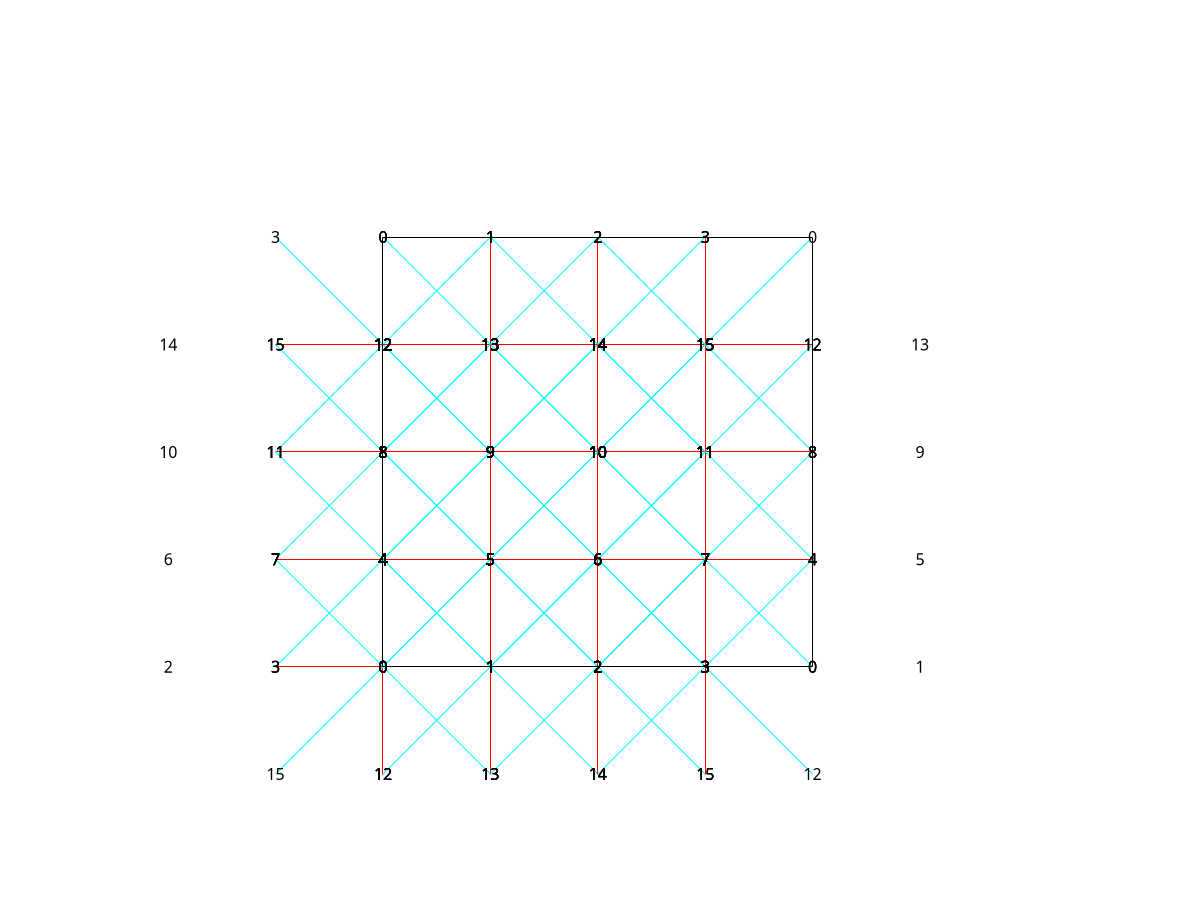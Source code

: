 #set terminal pdf color enhanced \
#dashed dl 1.0 size 20.0cm, 20.0cm 
#set output "lattice.pdf"
set xrange [-2.000000: 6.000000]
set yrange [-2.000000: 6.000000]
set size square
unset key
unset tics
unset border
set style line 1 lc 1 lt 1
set style line 2 lc 5 lt 1
set style line 3 lc 0 lt 1
set arrow from 0.000000, 0.000000 to 4.000000, 0.000000 nohead front ls 3
set arrow from 4.000000, 0.000000 to 4.000000, 4.000000 nohead front ls 3
set arrow from 4.000000, 4.000000 to 0.000000, 4.000000 nohead front ls 3
set arrow from 0.000000, 4.000000 to 0.000000, 0.000000 nohead front ls 3
set label "0" at 0.000000, 0.000000 center front
set label "3" at -1.000000, 0.000000 center front
set arrow from 0.000000, 0.000000 to -1.000000, 0.000000 nohead ls 1
set label "0" at 0.000000, 0.000000 center front
set label "1" at 1.000000, 0.000000 center front
set arrow from 0.000000, 0.000000 to 1.000000, 0.000000 nohead ls 1
set label "0" at 0.000000, 0.000000 center front
set label "12" at 0.000000, -1.000000 center front
set arrow from 0.000000, 0.000000 to 0.000000, -1.000000 nohead ls 1
set label "0" at 0.000000, 0.000000 center front
set label "4" at 0.000000, 1.000000 center front
set arrow from 0.000000, 0.000000 to 0.000000, 1.000000 nohead ls 1
set label "0" at 0.000000, 0.000000 center front
set label "15" at -1.000000, -1.000000 center front
set arrow from 0.000000, 0.000000 to -1.000000, -1.000000 nohead ls 2
set label "0" at 0.000000, 0.000000 center front
set label "5" at 1.000000, 1.000000 center front
set arrow from 0.000000, 0.000000 to 1.000000, 1.000000 nohead ls 2
set label "0" at 0.000000, 0.000000 center front
set label "7" at -1.000000, 1.000000 center front
set arrow from 0.000000, 0.000000 to -1.000000, 1.000000 nohead ls 2
set label "0" at 0.000000, 0.000000 center front
set label "13" at 1.000000, -1.000000 center front
set arrow from 0.000000, 0.000000 to 1.000000, -1.000000 nohead ls 2
set label "0" at 0.000000, 0.000000 center front
set label "2" at -2.000000, 0.000000 center front
set label "0" at 0.000000, 0.000000 center front
set label "2" at 2.000000, 0.000000 center front
set label "0" at 0.000000, 0.000000 center front
set label "12" at 0.000000, -1.000000 center front
set label "0" at 0.000000, 0.000000 center front
set label "4" at 0.000000, 1.000000 center front
set label "1" at 1.000000, 0.000000 center front
set label "0" at 0.000000, 0.000000 center front
set arrow from 1.000000, 0.000000 to 0.000000, 0.000000 nohead ls 1
set label "1" at 1.000000, 0.000000 center front
set label "2" at 2.000000, 0.000000 center front
set arrow from 1.000000, 0.000000 to 2.000000, 0.000000 nohead ls 1
set label "1" at 1.000000, 0.000000 center front
set label "13" at 1.000000, -1.000000 center front
set arrow from 1.000000, 0.000000 to 1.000000, -1.000000 nohead ls 1
set label "1" at 1.000000, 0.000000 center front
set label "5" at 1.000000, 1.000000 center front
set arrow from 1.000000, 0.000000 to 1.000000, 1.000000 nohead ls 1
set label "1" at 1.000000, 0.000000 center front
set label "12" at 0.000000, -1.000000 center front
set arrow from 1.000000, 0.000000 to 0.000000, -1.000000 nohead ls 2
set label "1" at 1.000000, 0.000000 center front
set label "6" at 2.000000, 1.000000 center front
set arrow from 1.000000, 0.000000 to 2.000000, 1.000000 nohead ls 2
set label "1" at 1.000000, 0.000000 center front
set label "4" at 0.000000, 1.000000 center front
set arrow from 1.000000, 0.000000 to 0.000000, 1.000000 nohead ls 2
set label "1" at 1.000000, 0.000000 center front
set label "14" at 2.000000, -1.000000 center front
set arrow from 1.000000, 0.000000 to 2.000000, -1.000000 nohead ls 2
set label "1" at 1.000000, 0.000000 center front
set label "3" at -1.000000, 0.000000 center front
set label "1" at 1.000000, 0.000000 center front
set label "3" at 3.000000, 0.000000 center front
set label "1" at 1.000000, 0.000000 center front
set label "13" at 1.000000, -1.000000 center front
set label "1" at 1.000000, 0.000000 center front
set label "5" at 1.000000, 1.000000 center front
set label "2" at 2.000000, 0.000000 center front
set label "1" at 1.000000, 0.000000 center front
set arrow from 2.000000, 0.000000 to 1.000000, 0.000000 nohead ls 1
set label "2" at 2.000000, 0.000000 center front
set label "3" at 3.000000, 0.000000 center front
set arrow from 2.000000, 0.000000 to 3.000000, 0.000000 nohead ls 1
set label "2" at 2.000000, 0.000000 center front
set label "14" at 2.000000, -1.000000 center front
set arrow from 2.000000, 0.000000 to 2.000000, -1.000000 nohead ls 1
set label "2" at 2.000000, 0.000000 center front
set label "6" at 2.000000, 1.000000 center front
set arrow from 2.000000, 0.000000 to 2.000000, 1.000000 nohead ls 1
set label "2" at 2.000000, 0.000000 center front
set label "13" at 1.000000, -1.000000 center front
set arrow from 2.000000, 0.000000 to 1.000000, -1.000000 nohead ls 2
set label "2" at 2.000000, 0.000000 center front
set label "7" at 3.000000, 1.000000 center front
set arrow from 2.000000, 0.000000 to 3.000000, 1.000000 nohead ls 2
set label "2" at 2.000000, 0.000000 center front
set label "5" at 1.000000, 1.000000 center front
set arrow from 2.000000, 0.000000 to 1.000000, 1.000000 nohead ls 2
set label "2" at 2.000000, 0.000000 center front
set label "15" at 3.000000, -1.000000 center front
set arrow from 2.000000, 0.000000 to 3.000000, -1.000000 nohead ls 2
set label "2" at 2.000000, 0.000000 center front
set label "0" at 0.000000, 0.000000 center front
set label "2" at 2.000000, 0.000000 center front
set label "0" at 4.000000, 0.000000 center front
set label "2" at 2.000000, 0.000000 center front
set label "14" at 2.000000, -1.000000 center front
set label "2" at 2.000000, 0.000000 center front
set label "6" at 2.000000, 1.000000 center front
set label "3" at 3.000000, 0.000000 center front
set label "2" at 2.000000, 0.000000 center front
set arrow from 3.000000, 0.000000 to 2.000000, 0.000000 nohead ls 1
set label "3" at 3.000000, 0.000000 center front
set label "0" at 4.000000, 0.000000 center front
set arrow from 3.000000, 0.000000 to 4.000000, 0.000000 nohead ls 1
set label "3" at 3.000000, 0.000000 center front
set label "15" at 3.000000, -1.000000 center front
set arrow from 3.000000, 0.000000 to 3.000000, -1.000000 nohead ls 1
set label "3" at 3.000000, 0.000000 center front
set label "7" at 3.000000, 1.000000 center front
set arrow from 3.000000, 0.000000 to 3.000000, 1.000000 nohead ls 1
set label "3" at 3.000000, 0.000000 center front
set label "14" at 2.000000, -1.000000 center front
set arrow from 3.000000, 0.000000 to 2.000000, -1.000000 nohead ls 2
set label "3" at 3.000000, 0.000000 center front
set label "4" at 4.000000, 1.000000 center front
set arrow from 3.000000, 0.000000 to 4.000000, 1.000000 nohead ls 2
set label "3" at 3.000000, 0.000000 center front
set label "6" at 2.000000, 1.000000 center front
set arrow from 3.000000, 0.000000 to 2.000000, 1.000000 nohead ls 2
set label "3" at 3.000000, 0.000000 center front
set label "12" at 4.000000, -1.000000 center front
set arrow from 3.000000, 0.000000 to 4.000000, -1.000000 nohead ls 2
set label "3" at 3.000000, 0.000000 center front
set label "1" at 1.000000, 0.000000 center front
set label "3" at 3.000000, 0.000000 center front
set label "1" at 5.000000, 0.000000 center front
set label "3" at 3.000000, 0.000000 center front
set label "15" at 3.000000, -1.000000 center front
set label "3" at 3.000000, 0.000000 center front
set label "7" at 3.000000, 1.000000 center front
set label "4" at 0.000000, 1.000000 center front
set label "7" at -1.000000, 1.000000 center front
set arrow from 0.000000, 1.000000 to -1.000000, 1.000000 nohead ls 1
set label "4" at 0.000000, 1.000000 center front
set label "5" at 1.000000, 1.000000 center front
set arrow from 0.000000, 1.000000 to 1.000000, 1.000000 nohead ls 1
set label "4" at 0.000000, 1.000000 center front
set label "0" at 0.000000, 0.000000 center front
set arrow from 0.000000, 1.000000 to 0.000000, 0.000000 nohead ls 1
set label "4" at 0.000000, 1.000000 center front
set label "8" at 0.000000, 2.000000 center front
set arrow from 0.000000, 1.000000 to 0.000000, 2.000000 nohead ls 1
set label "4" at 0.000000, 1.000000 center front
set label "3" at -1.000000, 0.000000 center front
set arrow from 0.000000, 1.000000 to -1.000000, 0.000000 nohead ls 2
set label "4" at 0.000000, 1.000000 center front
set label "9" at 1.000000, 2.000000 center front
set arrow from 0.000000, 1.000000 to 1.000000, 2.000000 nohead ls 2
set label "4" at 0.000000, 1.000000 center front
set label "11" at -1.000000, 2.000000 center front
set arrow from 0.000000, 1.000000 to -1.000000, 2.000000 nohead ls 2
set label "4" at 0.000000, 1.000000 center front
set label "1" at 1.000000, 0.000000 center front
set arrow from 0.000000, 1.000000 to 1.000000, 0.000000 nohead ls 2
set label "4" at 0.000000, 1.000000 center front
set label "6" at -2.000000, 1.000000 center front
set label "4" at 0.000000, 1.000000 center front
set label "6" at 2.000000, 1.000000 center front
set label "4" at 0.000000, 1.000000 center front
set label "0" at 0.000000, 0.000000 center front
set label "4" at 0.000000, 1.000000 center front
set label "8" at 0.000000, 2.000000 center front
set label "5" at 1.000000, 1.000000 center front
set label "4" at 0.000000, 1.000000 center front
set arrow from 1.000000, 1.000000 to 0.000000, 1.000000 nohead ls 1
set label "5" at 1.000000, 1.000000 center front
set label "6" at 2.000000, 1.000000 center front
set arrow from 1.000000, 1.000000 to 2.000000, 1.000000 nohead ls 1
set label "5" at 1.000000, 1.000000 center front
set label "1" at 1.000000, 0.000000 center front
set arrow from 1.000000, 1.000000 to 1.000000, 0.000000 nohead ls 1
set label "5" at 1.000000, 1.000000 center front
set label "9" at 1.000000, 2.000000 center front
set arrow from 1.000000, 1.000000 to 1.000000, 2.000000 nohead ls 1
set label "5" at 1.000000, 1.000000 center front
set label "0" at 0.000000, 0.000000 center front
set arrow from 1.000000, 1.000000 to 0.000000, 0.000000 nohead ls 2
set label "5" at 1.000000, 1.000000 center front
set label "10" at 2.000000, 2.000000 center front
set arrow from 1.000000, 1.000000 to 2.000000, 2.000000 nohead ls 2
set label "5" at 1.000000, 1.000000 center front
set label "8" at 0.000000, 2.000000 center front
set arrow from 1.000000, 1.000000 to 0.000000, 2.000000 nohead ls 2
set label "5" at 1.000000, 1.000000 center front
set label "2" at 2.000000, 0.000000 center front
set arrow from 1.000000, 1.000000 to 2.000000, 0.000000 nohead ls 2
set label "5" at 1.000000, 1.000000 center front
set label "7" at -1.000000, 1.000000 center front
set label "5" at 1.000000, 1.000000 center front
set label "7" at 3.000000, 1.000000 center front
set label "5" at 1.000000, 1.000000 center front
set label "1" at 1.000000, 0.000000 center front
set label "5" at 1.000000, 1.000000 center front
set label "9" at 1.000000, 2.000000 center front
set label "6" at 2.000000, 1.000000 center front
set label "5" at 1.000000, 1.000000 center front
set arrow from 2.000000, 1.000000 to 1.000000, 1.000000 nohead ls 1
set label "6" at 2.000000, 1.000000 center front
set label "7" at 3.000000, 1.000000 center front
set arrow from 2.000000, 1.000000 to 3.000000, 1.000000 nohead ls 1
set label "6" at 2.000000, 1.000000 center front
set label "2" at 2.000000, 0.000000 center front
set arrow from 2.000000, 1.000000 to 2.000000, 0.000000 nohead ls 1
set label "6" at 2.000000, 1.000000 center front
set label "10" at 2.000000, 2.000000 center front
set arrow from 2.000000, 1.000000 to 2.000000, 2.000000 nohead ls 1
set label "6" at 2.000000, 1.000000 center front
set label "1" at 1.000000, 0.000000 center front
set arrow from 2.000000, 1.000000 to 1.000000, 0.000000 nohead ls 2
set label "6" at 2.000000, 1.000000 center front
set label "11" at 3.000000, 2.000000 center front
set arrow from 2.000000, 1.000000 to 3.000000, 2.000000 nohead ls 2
set label "6" at 2.000000, 1.000000 center front
set label "9" at 1.000000, 2.000000 center front
set arrow from 2.000000, 1.000000 to 1.000000, 2.000000 nohead ls 2
set label "6" at 2.000000, 1.000000 center front
set label "3" at 3.000000, 0.000000 center front
set arrow from 2.000000, 1.000000 to 3.000000, 0.000000 nohead ls 2
set label "6" at 2.000000, 1.000000 center front
set label "4" at 0.000000, 1.000000 center front
set label "6" at 2.000000, 1.000000 center front
set label "4" at 4.000000, 1.000000 center front
set label "6" at 2.000000, 1.000000 center front
set label "2" at 2.000000, 0.000000 center front
set label "6" at 2.000000, 1.000000 center front
set label "10" at 2.000000, 2.000000 center front
set label "7" at 3.000000, 1.000000 center front
set label "6" at 2.000000, 1.000000 center front
set arrow from 3.000000, 1.000000 to 2.000000, 1.000000 nohead ls 1
set label "7" at 3.000000, 1.000000 center front
set label "4" at 4.000000, 1.000000 center front
set arrow from 3.000000, 1.000000 to 4.000000, 1.000000 nohead ls 1
set label "7" at 3.000000, 1.000000 center front
set label "3" at 3.000000, 0.000000 center front
set arrow from 3.000000, 1.000000 to 3.000000, 0.000000 nohead ls 1
set label "7" at 3.000000, 1.000000 center front
set label "11" at 3.000000, 2.000000 center front
set arrow from 3.000000, 1.000000 to 3.000000, 2.000000 nohead ls 1
set label "7" at 3.000000, 1.000000 center front
set label "2" at 2.000000, 0.000000 center front
set arrow from 3.000000, 1.000000 to 2.000000, 0.000000 nohead ls 2
set label "7" at 3.000000, 1.000000 center front
set label "8" at 4.000000, 2.000000 center front
set arrow from 3.000000, 1.000000 to 4.000000, 2.000000 nohead ls 2
set label "7" at 3.000000, 1.000000 center front
set label "10" at 2.000000, 2.000000 center front
set arrow from 3.000000, 1.000000 to 2.000000, 2.000000 nohead ls 2
set label "7" at 3.000000, 1.000000 center front
set label "0" at 4.000000, 0.000000 center front
set arrow from 3.000000, 1.000000 to 4.000000, 0.000000 nohead ls 2
set label "7" at 3.000000, 1.000000 center front
set label "5" at 1.000000, 1.000000 center front
set label "7" at 3.000000, 1.000000 center front
set label "5" at 5.000000, 1.000000 center front
set label "7" at 3.000000, 1.000000 center front
set label "3" at 3.000000, 0.000000 center front
set label "7" at 3.000000, 1.000000 center front
set label "11" at 3.000000, 2.000000 center front
set label "8" at 0.000000, 2.000000 center front
set label "11" at -1.000000, 2.000000 center front
set arrow from 0.000000, 2.000000 to -1.000000, 2.000000 nohead ls 1
set label "8" at 0.000000, 2.000000 center front
set label "9" at 1.000000, 2.000000 center front
set arrow from 0.000000, 2.000000 to 1.000000, 2.000000 nohead ls 1
set label "8" at 0.000000, 2.000000 center front
set label "4" at 0.000000, 1.000000 center front
set arrow from 0.000000, 2.000000 to 0.000000, 1.000000 nohead ls 1
set label "8" at 0.000000, 2.000000 center front
set label "12" at 0.000000, 3.000000 center front
set arrow from 0.000000, 2.000000 to 0.000000, 3.000000 nohead ls 1
set label "8" at 0.000000, 2.000000 center front
set label "7" at -1.000000, 1.000000 center front
set arrow from 0.000000, 2.000000 to -1.000000, 1.000000 nohead ls 2
set label "8" at 0.000000, 2.000000 center front
set label "13" at 1.000000, 3.000000 center front
set arrow from 0.000000, 2.000000 to 1.000000, 3.000000 nohead ls 2
set label "8" at 0.000000, 2.000000 center front
set label "15" at -1.000000, 3.000000 center front
set arrow from 0.000000, 2.000000 to -1.000000, 3.000000 nohead ls 2
set label "8" at 0.000000, 2.000000 center front
set label "5" at 1.000000, 1.000000 center front
set arrow from 0.000000, 2.000000 to 1.000000, 1.000000 nohead ls 2
set label "8" at 0.000000, 2.000000 center front
set label "10" at -2.000000, 2.000000 center front
set label "8" at 0.000000, 2.000000 center front
set label "10" at 2.000000, 2.000000 center front
set label "8" at 0.000000, 2.000000 center front
set label "4" at 0.000000, 1.000000 center front
set label "8" at 0.000000, 2.000000 center front
set label "12" at 0.000000, 3.000000 center front
set label "9" at 1.000000, 2.000000 center front
set label "8" at 0.000000, 2.000000 center front
set arrow from 1.000000, 2.000000 to 0.000000, 2.000000 nohead ls 1
set label "9" at 1.000000, 2.000000 center front
set label "10" at 2.000000, 2.000000 center front
set arrow from 1.000000, 2.000000 to 2.000000, 2.000000 nohead ls 1
set label "9" at 1.000000, 2.000000 center front
set label "5" at 1.000000, 1.000000 center front
set arrow from 1.000000, 2.000000 to 1.000000, 1.000000 nohead ls 1
set label "9" at 1.000000, 2.000000 center front
set label "13" at 1.000000, 3.000000 center front
set arrow from 1.000000, 2.000000 to 1.000000, 3.000000 nohead ls 1
set label "9" at 1.000000, 2.000000 center front
set label "4" at 0.000000, 1.000000 center front
set arrow from 1.000000, 2.000000 to 0.000000, 1.000000 nohead ls 2
set label "9" at 1.000000, 2.000000 center front
set label "14" at 2.000000, 3.000000 center front
set arrow from 1.000000, 2.000000 to 2.000000, 3.000000 nohead ls 2
set label "9" at 1.000000, 2.000000 center front
set label "12" at 0.000000, 3.000000 center front
set arrow from 1.000000, 2.000000 to 0.000000, 3.000000 nohead ls 2
set label "9" at 1.000000, 2.000000 center front
set label "6" at 2.000000, 1.000000 center front
set arrow from 1.000000, 2.000000 to 2.000000, 1.000000 nohead ls 2
set label "9" at 1.000000, 2.000000 center front
set label "11" at -1.000000, 2.000000 center front
set label "9" at 1.000000, 2.000000 center front
set label "11" at 3.000000, 2.000000 center front
set label "9" at 1.000000, 2.000000 center front
set label "5" at 1.000000, 1.000000 center front
set label "9" at 1.000000, 2.000000 center front
set label "13" at 1.000000, 3.000000 center front
set label "10" at 2.000000, 2.000000 center front
set label "9" at 1.000000, 2.000000 center front
set arrow from 2.000000, 2.000000 to 1.000000, 2.000000 nohead ls 1
set label "10" at 2.000000, 2.000000 center front
set label "11" at 3.000000, 2.000000 center front
set arrow from 2.000000, 2.000000 to 3.000000, 2.000000 nohead ls 1
set label "10" at 2.000000, 2.000000 center front
set label "6" at 2.000000, 1.000000 center front
set arrow from 2.000000, 2.000000 to 2.000000, 1.000000 nohead ls 1
set label "10" at 2.000000, 2.000000 center front
set label "14" at 2.000000, 3.000000 center front
set arrow from 2.000000, 2.000000 to 2.000000, 3.000000 nohead ls 1
set label "10" at 2.000000, 2.000000 center front
set label "5" at 1.000000, 1.000000 center front
set arrow from 2.000000, 2.000000 to 1.000000, 1.000000 nohead ls 2
set label "10" at 2.000000, 2.000000 center front
set label "15" at 3.000000, 3.000000 center front
set arrow from 2.000000, 2.000000 to 3.000000, 3.000000 nohead ls 2
set label "10" at 2.000000, 2.000000 center front
set label "13" at 1.000000, 3.000000 center front
set arrow from 2.000000, 2.000000 to 1.000000, 3.000000 nohead ls 2
set label "10" at 2.000000, 2.000000 center front
set label "7" at 3.000000, 1.000000 center front
set arrow from 2.000000, 2.000000 to 3.000000, 1.000000 nohead ls 2
set label "10" at 2.000000, 2.000000 center front
set label "8" at 0.000000, 2.000000 center front
set label "10" at 2.000000, 2.000000 center front
set label "8" at 4.000000, 2.000000 center front
set label "10" at 2.000000, 2.000000 center front
set label "6" at 2.000000, 1.000000 center front
set label "10" at 2.000000, 2.000000 center front
set label "14" at 2.000000, 3.000000 center front
set label "11" at 3.000000, 2.000000 center front
set label "10" at 2.000000, 2.000000 center front
set arrow from 3.000000, 2.000000 to 2.000000, 2.000000 nohead ls 1
set label "11" at 3.000000, 2.000000 center front
set label "8" at 4.000000, 2.000000 center front
set arrow from 3.000000, 2.000000 to 4.000000, 2.000000 nohead ls 1
set label "11" at 3.000000, 2.000000 center front
set label "7" at 3.000000, 1.000000 center front
set arrow from 3.000000, 2.000000 to 3.000000, 1.000000 nohead ls 1
set label "11" at 3.000000, 2.000000 center front
set label "15" at 3.000000, 3.000000 center front
set arrow from 3.000000, 2.000000 to 3.000000, 3.000000 nohead ls 1
set label "11" at 3.000000, 2.000000 center front
set label "6" at 2.000000, 1.000000 center front
set arrow from 3.000000, 2.000000 to 2.000000, 1.000000 nohead ls 2
set label "11" at 3.000000, 2.000000 center front
set label "12" at 4.000000, 3.000000 center front
set arrow from 3.000000, 2.000000 to 4.000000, 3.000000 nohead ls 2
set label "11" at 3.000000, 2.000000 center front
set label "14" at 2.000000, 3.000000 center front
set arrow from 3.000000, 2.000000 to 2.000000, 3.000000 nohead ls 2
set label "11" at 3.000000, 2.000000 center front
set label "4" at 4.000000, 1.000000 center front
set arrow from 3.000000, 2.000000 to 4.000000, 1.000000 nohead ls 2
set label "11" at 3.000000, 2.000000 center front
set label "9" at 1.000000, 2.000000 center front
set label "11" at 3.000000, 2.000000 center front
set label "9" at 5.000000, 2.000000 center front
set label "11" at 3.000000, 2.000000 center front
set label "7" at 3.000000, 1.000000 center front
set label "11" at 3.000000, 2.000000 center front
set label "15" at 3.000000, 3.000000 center front
set label "12" at 0.000000, 3.000000 center front
set label "15" at -1.000000, 3.000000 center front
set arrow from 0.000000, 3.000000 to -1.000000, 3.000000 nohead ls 1
set label "12" at 0.000000, 3.000000 center front
set label "13" at 1.000000, 3.000000 center front
set arrow from 0.000000, 3.000000 to 1.000000, 3.000000 nohead ls 1
set label "12" at 0.000000, 3.000000 center front
set label "8" at 0.000000, 2.000000 center front
set arrow from 0.000000, 3.000000 to 0.000000, 2.000000 nohead ls 1
set label "12" at 0.000000, 3.000000 center front
set label "0" at 0.000000, 4.000000 center front
set arrow from 0.000000, 3.000000 to 0.000000, 4.000000 nohead ls 1
set label "12" at 0.000000, 3.000000 center front
set label "11" at -1.000000, 2.000000 center front
set arrow from 0.000000, 3.000000 to -1.000000, 2.000000 nohead ls 2
set label "12" at 0.000000, 3.000000 center front
set label "1" at 1.000000, 4.000000 center front
set arrow from 0.000000, 3.000000 to 1.000000, 4.000000 nohead ls 2
set label "12" at 0.000000, 3.000000 center front
set label "3" at -1.000000, 4.000000 center front
set arrow from 0.000000, 3.000000 to -1.000000, 4.000000 nohead ls 2
set label "12" at 0.000000, 3.000000 center front
set label "9" at 1.000000, 2.000000 center front
set arrow from 0.000000, 3.000000 to 1.000000, 2.000000 nohead ls 2
set label "12" at 0.000000, 3.000000 center front
set label "14" at -2.000000, 3.000000 center front
set label "12" at 0.000000, 3.000000 center front
set label "14" at 2.000000, 3.000000 center front
set label "12" at 0.000000, 3.000000 center front
set label "8" at 0.000000, 2.000000 center front
set label "12" at 0.000000, 3.000000 center front
set label "0" at 0.000000, 4.000000 center front
set label "13" at 1.000000, 3.000000 center front
set label "12" at 0.000000, 3.000000 center front
set arrow from 1.000000, 3.000000 to 0.000000, 3.000000 nohead ls 1
set label "13" at 1.000000, 3.000000 center front
set label "14" at 2.000000, 3.000000 center front
set arrow from 1.000000, 3.000000 to 2.000000, 3.000000 nohead ls 1
set label "13" at 1.000000, 3.000000 center front
set label "9" at 1.000000, 2.000000 center front
set arrow from 1.000000, 3.000000 to 1.000000, 2.000000 nohead ls 1
set label "13" at 1.000000, 3.000000 center front
set label "1" at 1.000000, 4.000000 center front
set arrow from 1.000000, 3.000000 to 1.000000, 4.000000 nohead ls 1
set label "13" at 1.000000, 3.000000 center front
set label "8" at 0.000000, 2.000000 center front
set arrow from 1.000000, 3.000000 to 0.000000, 2.000000 nohead ls 2
set label "13" at 1.000000, 3.000000 center front
set label "2" at 2.000000, 4.000000 center front
set arrow from 1.000000, 3.000000 to 2.000000, 4.000000 nohead ls 2
set label "13" at 1.000000, 3.000000 center front
set label "0" at 0.000000, 4.000000 center front
set arrow from 1.000000, 3.000000 to 0.000000, 4.000000 nohead ls 2
set label "13" at 1.000000, 3.000000 center front
set label "10" at 2.000000, 2.000000 center front
set arrow from 1.000000, 3.000000 to 2.000000, 2.000000 nohead ls 2
set label "13" at 1.000000, 3.000000 center front
set label "15" at -1.000000, 3.000000 center front
set label "13" at 1.000000, 3.000000 center front
set label "15" at 3.000000, 3.000000 center front
set label "13" at 1.000000, 3.000000 center front
set label "9" at 1.000000, 2.000000 center front
set label "13" at 1.000000, 3.000000 center front
set label "1" at 1.000000, 4.000000 center front
set label "14" at 2.000000, 3.000000 center front
set label "13" at 1.000000, 3.000000 center front
set arrow from 2.000000, 3.000000 to 1.000000, 3.000000 nohead ls 1
set label "14" at 2.000000, 3.000000 center front
set label "15" at 3.000000, 3.000000 center front
set arrow from 2.000000, 3.000000 to 3.000000, 3.000000 nohead ls 1
set label "14" at 2.000000, 3.000000 center front
set label "10" at 2.000000, 2.000000 center front
set arrow from 2.000000, 3.000000 to 2.000000, 2.000000 nohead ls 1
set label "14" at 2.000000, 3.000000 center front
set label "2" at 2.000000, 4.000000 center front
set arrow from 2.000000, 3.000000 to 2.000000, 4.000000 nohead ls 1
set label "14" at 2.000000, 3.000000 center front
set label "9" at 1.000000, 2.000000 center front
set arrow from 2.000000, 3.000000 to 1.000000, 2.000000 nohead ls 2
set label "14" at 2.000000, 3.000000 center front
set label "3" at 3.000000, 4.000000 center front
set arrow from 2.000000, 3.000000 to 3.000000, 4.000000 nohead ls 2
set label "14" at 2.000000, 3.000000 center front
set label "1" at 1.000000, 4.000000 center front
set arrow from 2.000000, 3.000000 to 1.000000, 4.000000 nohead ls 2
set label "14" at 2.000000, 3.000000 center front
set label "11" at 3.000000, 2.000000 center front
set arrow from 2.000000, 3.000000 to 3.000000, 2.000000 nohead ls 2
set label "14" at 2.000000, 3.000000 center front
set label "12" at 0.000000, 3.000000 center front
set label "14" at 2.000000, 3.000000 center front
set label "12" at 4.000000, 3.000000 center front
set label "14" at 2.000000, 3.000000 center front
set label "10" at 2.000000, 2.000000 center front
set label "14" at 2.000000, 3.000000 center front
set label "2" at 2.000000, 4.000000 center front
set label "15" at 3.000000, 3.000000 center front
set label "14" at 2.000000, 3.000000 center front
set arrow from 3.000000, 3.000000 to 2.000000, 3.000000 nohead ls 1
set label "15" at 3.000000, 3.000000 center front
set label "12" at 4.000000, 3.000000 center front
set arrow from 3.000000, 3.000000 to 4.000000, 3.000000 nohead ls 1
set label "15" at 3.000000, 3.000000 center front
set label "11" at 3.000000, 2.000000 center front
set arrow from 3.000000, 3.000000 to 3.000000, 2.000000 nohead ls 1
set label "15" at 3.000000, 3.000000 center front
set label "3" at 3.000000, 4.000000 center front
set arrow from 3.000000, 3.000000 to 3.000000, 4.000000 nohead ls 1
set label "15" at 3.000000, 3.000000 center front
set label "10" at 2.000000, 2.000000 center front
set arrow from 3.000000, 3.000000 to 2.000000, 2.000000 nohead ls 2
set label "15" at 3.000000, 3.000000 center front
set label "0" at 4.000000, 4.000000 center front
set arrow from 3.000000, 3.000000 to 4.000000, 4.000000 nohead ls 2
set label "15" at 3.000000, 3.000000 center front
set label "2" at 2.000000, 4.000000 center front
set arrow from 3.000000, 3.000000 to 2.000000, 4.000000 nohead ls 2
set label "15" at 3.000000, 3.000000 center front
set label "8" at 4.000000, 2.000000 center front
set arrow from 3.000000, 3.000000 to 4.000000, 2.000000 nohead ls 2
set label "15" at 3.000000, 3.000000 center front
set label "13" at 1.000000, 3.000000 center front
set label "15" at 3.000000, 3.000000 center front
set label "13" at 5.000000, 3.000000 center front
set label "15" at 3.000000, 3.000000 center front
set label "11" at 3.000000, 2.000000 center front
set label "15" at 3.000000, 3.000000 center front
set label "3" at 3.000000, 4.000000 center front
plot '-' w d lc 7
0.0 0.0
end
pause -1
